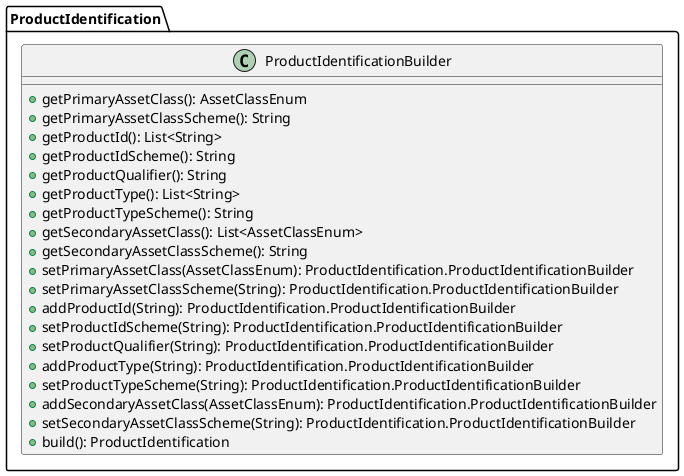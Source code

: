 @startuml

    class ProductIdentification.ProductIdentificationBuilder [[ProductIdentification.ProductIdentificationBuilder.html]] {
        +getPrimaryAssetClass(): AssetClassEnum
        +getPrimaryAssetClassScheme(): String
        +getProductId(): List<String>
        +getProductIdScheme(): String
        +getProductQualifier(): String
        +getProductType(): List<String>
        +getProductTypeScheme(): String
        +getSecondaryAssetClass(): List<AssetClassEnum>
        +getSecondaryAssetClassScheme(): String
        +setPrimaryAssetClass(AssetClassEnum): ProductIdentification.ProductIdentificationBuilder
        +setPrimaryAssetClassScheme(String): ProductIdentification.ProductIdentificationBuilder
        +addProductId(String): ProductIdentification.ProductIdentificationBuilder
        +setProductIdScheme(String): ProductIdentification.ProductIdentificationBuilder
        +setProductQualifier(String): ProductIdentification.ProductIdentificationBuilder
        +addProductType(String): ProductIdentification.ProductIdentificationBuilder
        +setProductTypeScheme(String): ProductIdentification.ProductIdentificationBuilder
        +addSecondaryAssetClass(AssetClassEnum): ProductIdentification.ProductIdentificationBuilder
        +setSecondaryAssetClassScheme(String): ProductIdentification.ProductIdentificationBuilder
        +build(): ProductIdentification
    }

@enduml
